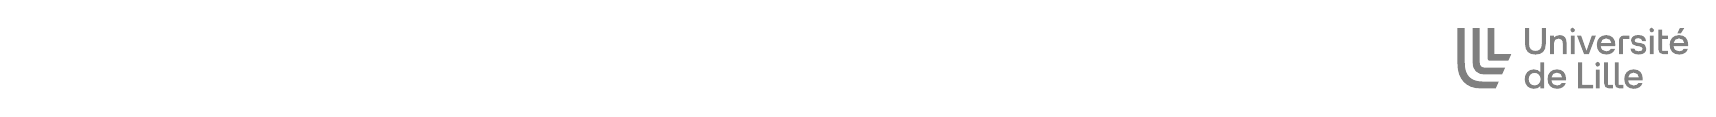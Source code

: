 \usetikzlibrary{svg.path}
\begin{tikzpicture}[x=1pt,y=1pt,xscale=0.14,yscale=-0.14,gray]
  \fill svg{M83.69 82.73v92.52c0 39.54 22.93 63.29 59.19 63.29h39.42l8-17.78h-42.08c-29.8 0-45.81-15.29-45.81-47.5v-90.53h-18.72zm39.2 0v89.21c0 19.32 11.35 30.41 31.16 30.41h44.75l7.74-17.35h-51.63c-9.13 0-14.02-4.41-14.02-13.73v-88.54h-18zm38.48 0v79.44a4.31 4.31 0 0 0 4.43 4.44h49.2l7.32-16.42h-43.59v-67.46h-17.36z};
  \fill svg{M380.91 81.78a5.71 5.71 0 0 0-5.6 6.01 5.85 5.85 0 0 0 6 6.07 6 6 0 0 0 0-12v-.07a5.71 5.71 0 0 0-.4-.01zm204.05 0a5.71 5.71 0 0 0-5.6 6.01 5.85 5.85 0 0 0 6 6.07 6 6 0 0 0 0-12v-.07a5.71 5.71 0 0 0-.4-.01zm-326.82 .97v41.25c0 18.2 9.82 27.15 26.77 27.15s26.58-9 26.58-27.15v-41.25h-10.31v41.41c0 11.56-5.1 17.62-16.27 17.62s-16.47-6.06-16.47-17.62v-41.41h-10.3zm399.45 0-6.36 13.97h8.67l9.05-13.97h-11.36zm-55.59 4.25v50.75c0 7.32 5.2 12.42 12.52 12.42h12v-8.67h-14.87v-30.82h14.93v-8.68h-14.93v-15h-9.65zm-51.79 13.88c-11.94 0-18.49 5.78-18.49 14.16 0 8.09 5 12.23 13.2 13.58l10.21 1.63c4.62 .78 6.45 3.76 6.45 6.55 0 3.86-4.05 6.16-10.69 6.16-7.22 0-10.59-3.56-11.17-7.41h-9.53c.57 9.44 8.56 15.5 20.7 15.5 12.42 0 19.93-5.29 19.93-14.82 0-8.23-4.62-12.74-13.29-14.23l-11.07-1.83c-3.76-.58-5.78-2.41-5.78-5.49 0-3.85 4-6 9.53-6 6.46 0 10.12 2.89 10.5 7.71h9.34c-.48-10-7.32-15.51-19.84-15.51zm-82.52 .12c-14.55 0-24.37 9.92-24.37 24.65 0 16 9.63 25.42 24.65 25.42 11.08 0 20.13-6.06 22.25-14.82l-10.22 .05c-1.73 3.85-6.06 6.64-12.13 6.64-8.28 0-13.48-4.53-14.64-13.29h37.47a28.61 28.61 0 0 0 .29-4c0-14.73-8.47-24.65-23.3-24.65zm-119.8 .05c-6.45 0-12.23 2.5-15.7 6.84v-5.89h-9.63v48.15h9.63l.1-27.64c0-8 4.62-12.9 12.13-12.9 7.23 0 11.08 4.43 11.08 12.9v27.64h9.63v-29.74c0-11.66-5.88-19.36-17.24-19.36zm307.8 0c-14.54 0-24.36 9.92-24.36 24.65 0 16 9.63 25.42 24.65 25.42 11.08 0 20.13-6.06 22.25-14.82h-10.23c-1.73 3.85-6.07 6.64-12.13 6.64-8.29 0-13.49-4.53-14.64-13.29h37.46a28.61 28.61 0 0 0 .31-3.95c0-14.73-8.48-24.65-23.31-24.65zm-143.03 .94a12.2 12.2 0 0 0-12.03 12.63v35.53h9.63l-.01-39.47h17v-8.68h-14a12.2 12.2 0 0 0-.59-.01zm-136.27 .02v48.15h9.63v-48.15h-9.63zm15.8 0 18.3 48.15h12.13l18.3-48.15h-10.41l-13.86 40.06-14.06-40.06h-10.4zm188.26 0v48.15h9.63v-48.15h-9.63zm-113.05 7.23c8.09 0 13.77 5.39 13.77 12.61h-27.93c1.16-7.7 6.16-12.61 14.16-12.61zm188 0c7.99 0 13.77 5.39 13.77 12.61h-27.92c1.15-7.7 6.16-12.61 14.15-12.61zm-210.14 60.89a5.71 5.71 0 0 0-5.6 6.01 5.85 5.85 0 0 0 6 6.07 6 6 0 0 0 0-12v-.07a5.71 5.71 0 0 0-.4-.01zm-147.41 .97v26c-3.47-4.43-9.63-7.7-17.05-7.7-13.58 0-23.59 10.3-23.59 25.23s9.72 24.84 23.4 24.84c7.8 0 13.77-2.4 17.24-7.6v6.64h9.63v-67.41h-9.63zm97.06 0v67.41h38.91v-8.86h-28.6v-58.55h-10.31zm67.46 0v55.08c0 7.71 4.53 12.33 12.43 12.33h9.63v-8.86h-12.43v-58.55h-9.63zm27.3 0v55.08c0 7.71 4.53 12.33 12.42 12.33h9.63v-8.86h-12.42v-58.55h-9.63zm-149.16 18.3c-14.54 0-24.37 9.92-24.37 24.65 0 16 9.63 25.42 24.66 25.42 11.07 0 20.12-6.06 22.24-14.83h-10.21c-1.73 3.85-6.06 6.65-12.13 6.65-8.28 0-13.48-4.53-14.64-13.29h37.46a27.14 27.14 0 0 0 .29-3.95c0-14.73-8.47-24.65-23.3-24.65zm197.99 0c-14.54 0-24.37 9.92-24.37 24.65 0 16 9.63 25.42 24.65 25.42 11.08 0 20.13-6.06 22.25-14.83h-10.21c-1.73 3.85-6.06 6.65-12.13 6.65-8.28 0-13.48-4.53-14.64-13.29h37.46a28.61 28.61 0 0 0 .29-3.95c0-14.73-8.48-24.65-23.3-24.65zm-97.75 .96v48.15h9.63v-48.15h-9.63zm-100.53 7.22c7.99 0 13.78 5.42 13.78 12.62h-27.94c1.16-7.71 6.17-12.62 14.16-12.62zm197.99 0c8 0 13.79 5.42 13.79 12.62h-27.95c1.16-7.71 6.16-12.62 14.16-12.62zm-255.48 .68c9.15 0 15.5 7.22 15.5 16.37s-6.07 16.37-15.5 16.37c-9.82 0-15.41-7.22-15.41-16.37s5.68-16.37 15.41-16.37z};
\end{tikzpicture}
